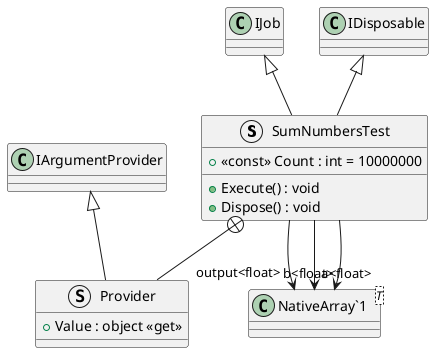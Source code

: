 @startuml
struct SumNumbersTest {
    + <<const>> Count : int = 10000000
    + Execute() : void
    + Dispose() : void
}
class "NativeArray`1"<T> {
}
struct Provider {
    + Value : object <<get>>
}
IJob <|-- SumNumbersTest
IDisposable <|-- SumNumbersTest
SumNumbersTest --> "output<float>" "NativeArray`1"
SumNumbersTest --> "a<float>" "NativeArray`1"
SumNumbersTest --> "b<float>" "NativeArray`1"
SumNumbersTest +-- Provider
IArgumentProvider <|-- Provider
@enduml
